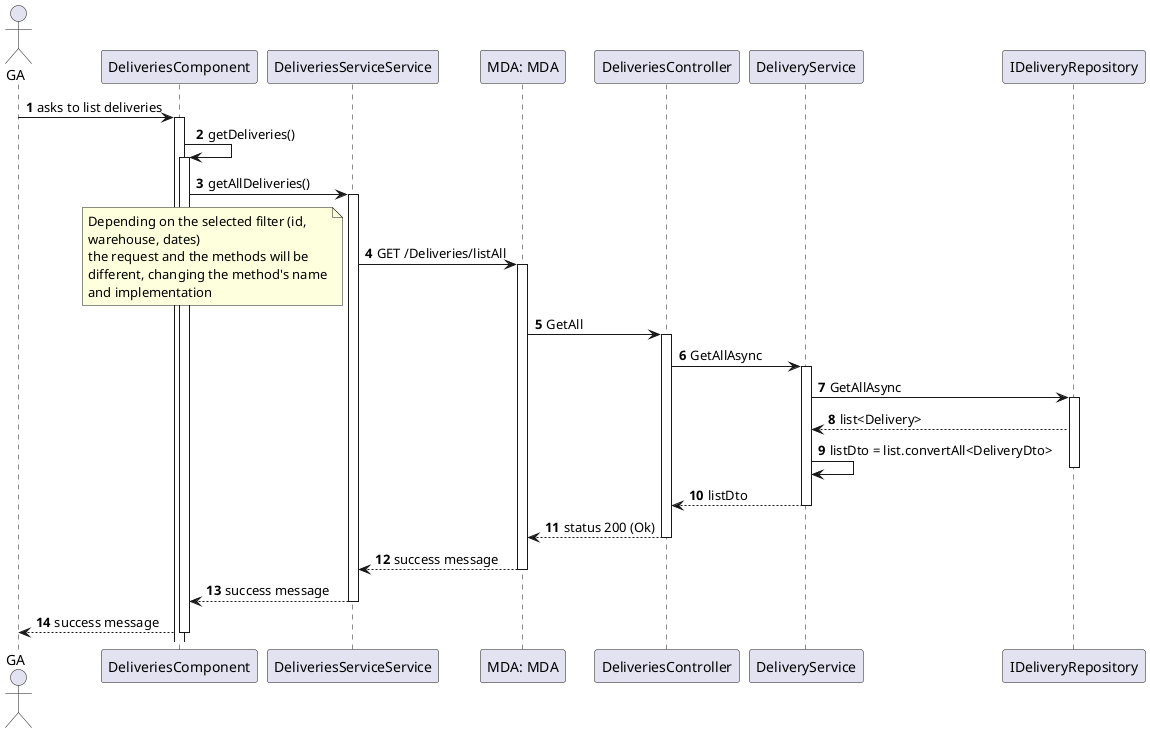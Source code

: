 @startuml
'https://plantuml.com/sequence-diagram

autonumber
actor "GA" as GA
participant "DeliveriesComponent" as COMP
participant "DeliveriesServiceService" as SS
participant "MDA: MDA" as MDA 
participant "DeliveriesController" as controller
participant "DeliveryService" as service
participant "IDeliveryRepository" as repository



GA-> COMP : asks to list deliveries
activate COMP
COMP -> COMP : getDeliveries()
activate COMP
COMP -> SS : getAllDeliveries()
activate SS
SS -> MDA : GET /Deliveries/listAll
note left
  Depending on the selected filter (id, 
  warehouse, dates) 
  the request and the methods will be 
  different, changing the method's name
  and implementation
end note

activate MDA

MDA -> controller :  GetAll

activate controller

controller-> service : GetAllAsync

activate service

service -> repository : GetAllAsync
activate repository

repository --> service : list<Delivery>

service -> service : listDto = list.convertAll<DeliveryDto>

deactivate repository
service --> controller : listDto
deactivate service


controller --> MDA : status 200 (Ok)
deactivate controller

MDA --> SS : success message
deactivate MDA
SS --> COMP : success message
deactivate SS
GA<-- COMP : success message

deactivate MDA


deactivate COMP



@enduml